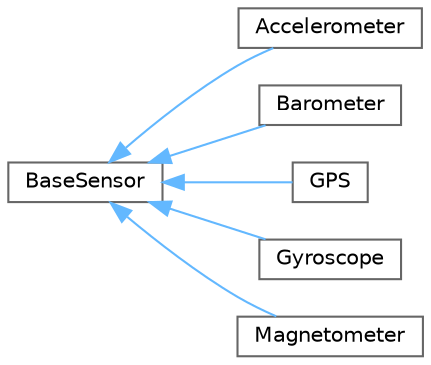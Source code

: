 digraph "Graphical Class Hierarchy"
{
 // LATEX_PDF_SIZE
  bgcolor="transparent";
  edge [fontname=Helvetica,fontsize=10,labelfontname=Helvetica,labelfontsize=10];
  node [fontname=Helvetica,fontsize=10,shape=box,height=0.2,width=0.4];
  rankdir="LR";
  Node0 [label="BaseSensor",height=0.2,width=0.4,color="grey40", fillcolor="white", style="filled",URL="$classBaseSensor.html",tooltip=" "];
  Node0 -> Node1 [dir="back",color="steelblue1",style="solid"];
  Node1 [label="Accelerometer",height=0.2,width=0.4,color="grey40", fillcolor="white", style="filled",URL="$classAccelerometer.html",tooltip=" "];
  Node0 -> Node2 [dir="back",color="steelblue1",style="solid"];
  Node2 [label="Barometer",height=0.2,width=0.4,color="grey40", fillcolor="white", style="filled",URL="$classBarometer.html",tooltip="Generic Barometer."];
  Node0 -> Node3 [dir="back",color="steelblue1",style="solid"];
  Node3 [label="GPS",height=0.2,width=0.4,color="grey40", fillcolor="white", style="filled",URL="$classGPS.html",tooltip=" "];
  Node0 -> Node4 [dir="back",color="steelblue1",style="solid"];
  Node4 [label="Gyroscope",height=0.2,width=0.4,color="grey40", fillcolor="white", style="filled",URL="$classGyroscope.html",tooltip=" "];
  Node0 -> Node5 [dir="back",color="steelblue1",style="solid"];
  Node5 [label="Magnetometer",height=0.2,width=0.4,color="grey40", fillcolor="white", style="filled",URL="$classMagnetometer.html",tooltip=" "];
}
